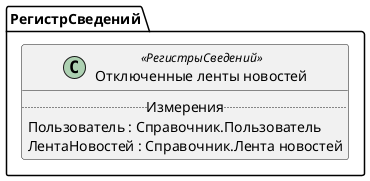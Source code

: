 ﻿@startuml ОтключенныеЛентыНовостей
'!include templates.wsd
'..\include templates.wsd
class РегистрСведений.ОтключенныеЛентыНовостей as "Отключенные ленты новостей" <<РегистрыСведений>>
{
..Измерения..
Пользователь : Справочник.Пользователь
ЛентаНовостей : Справочник.Лента новостей
}
@enduml
